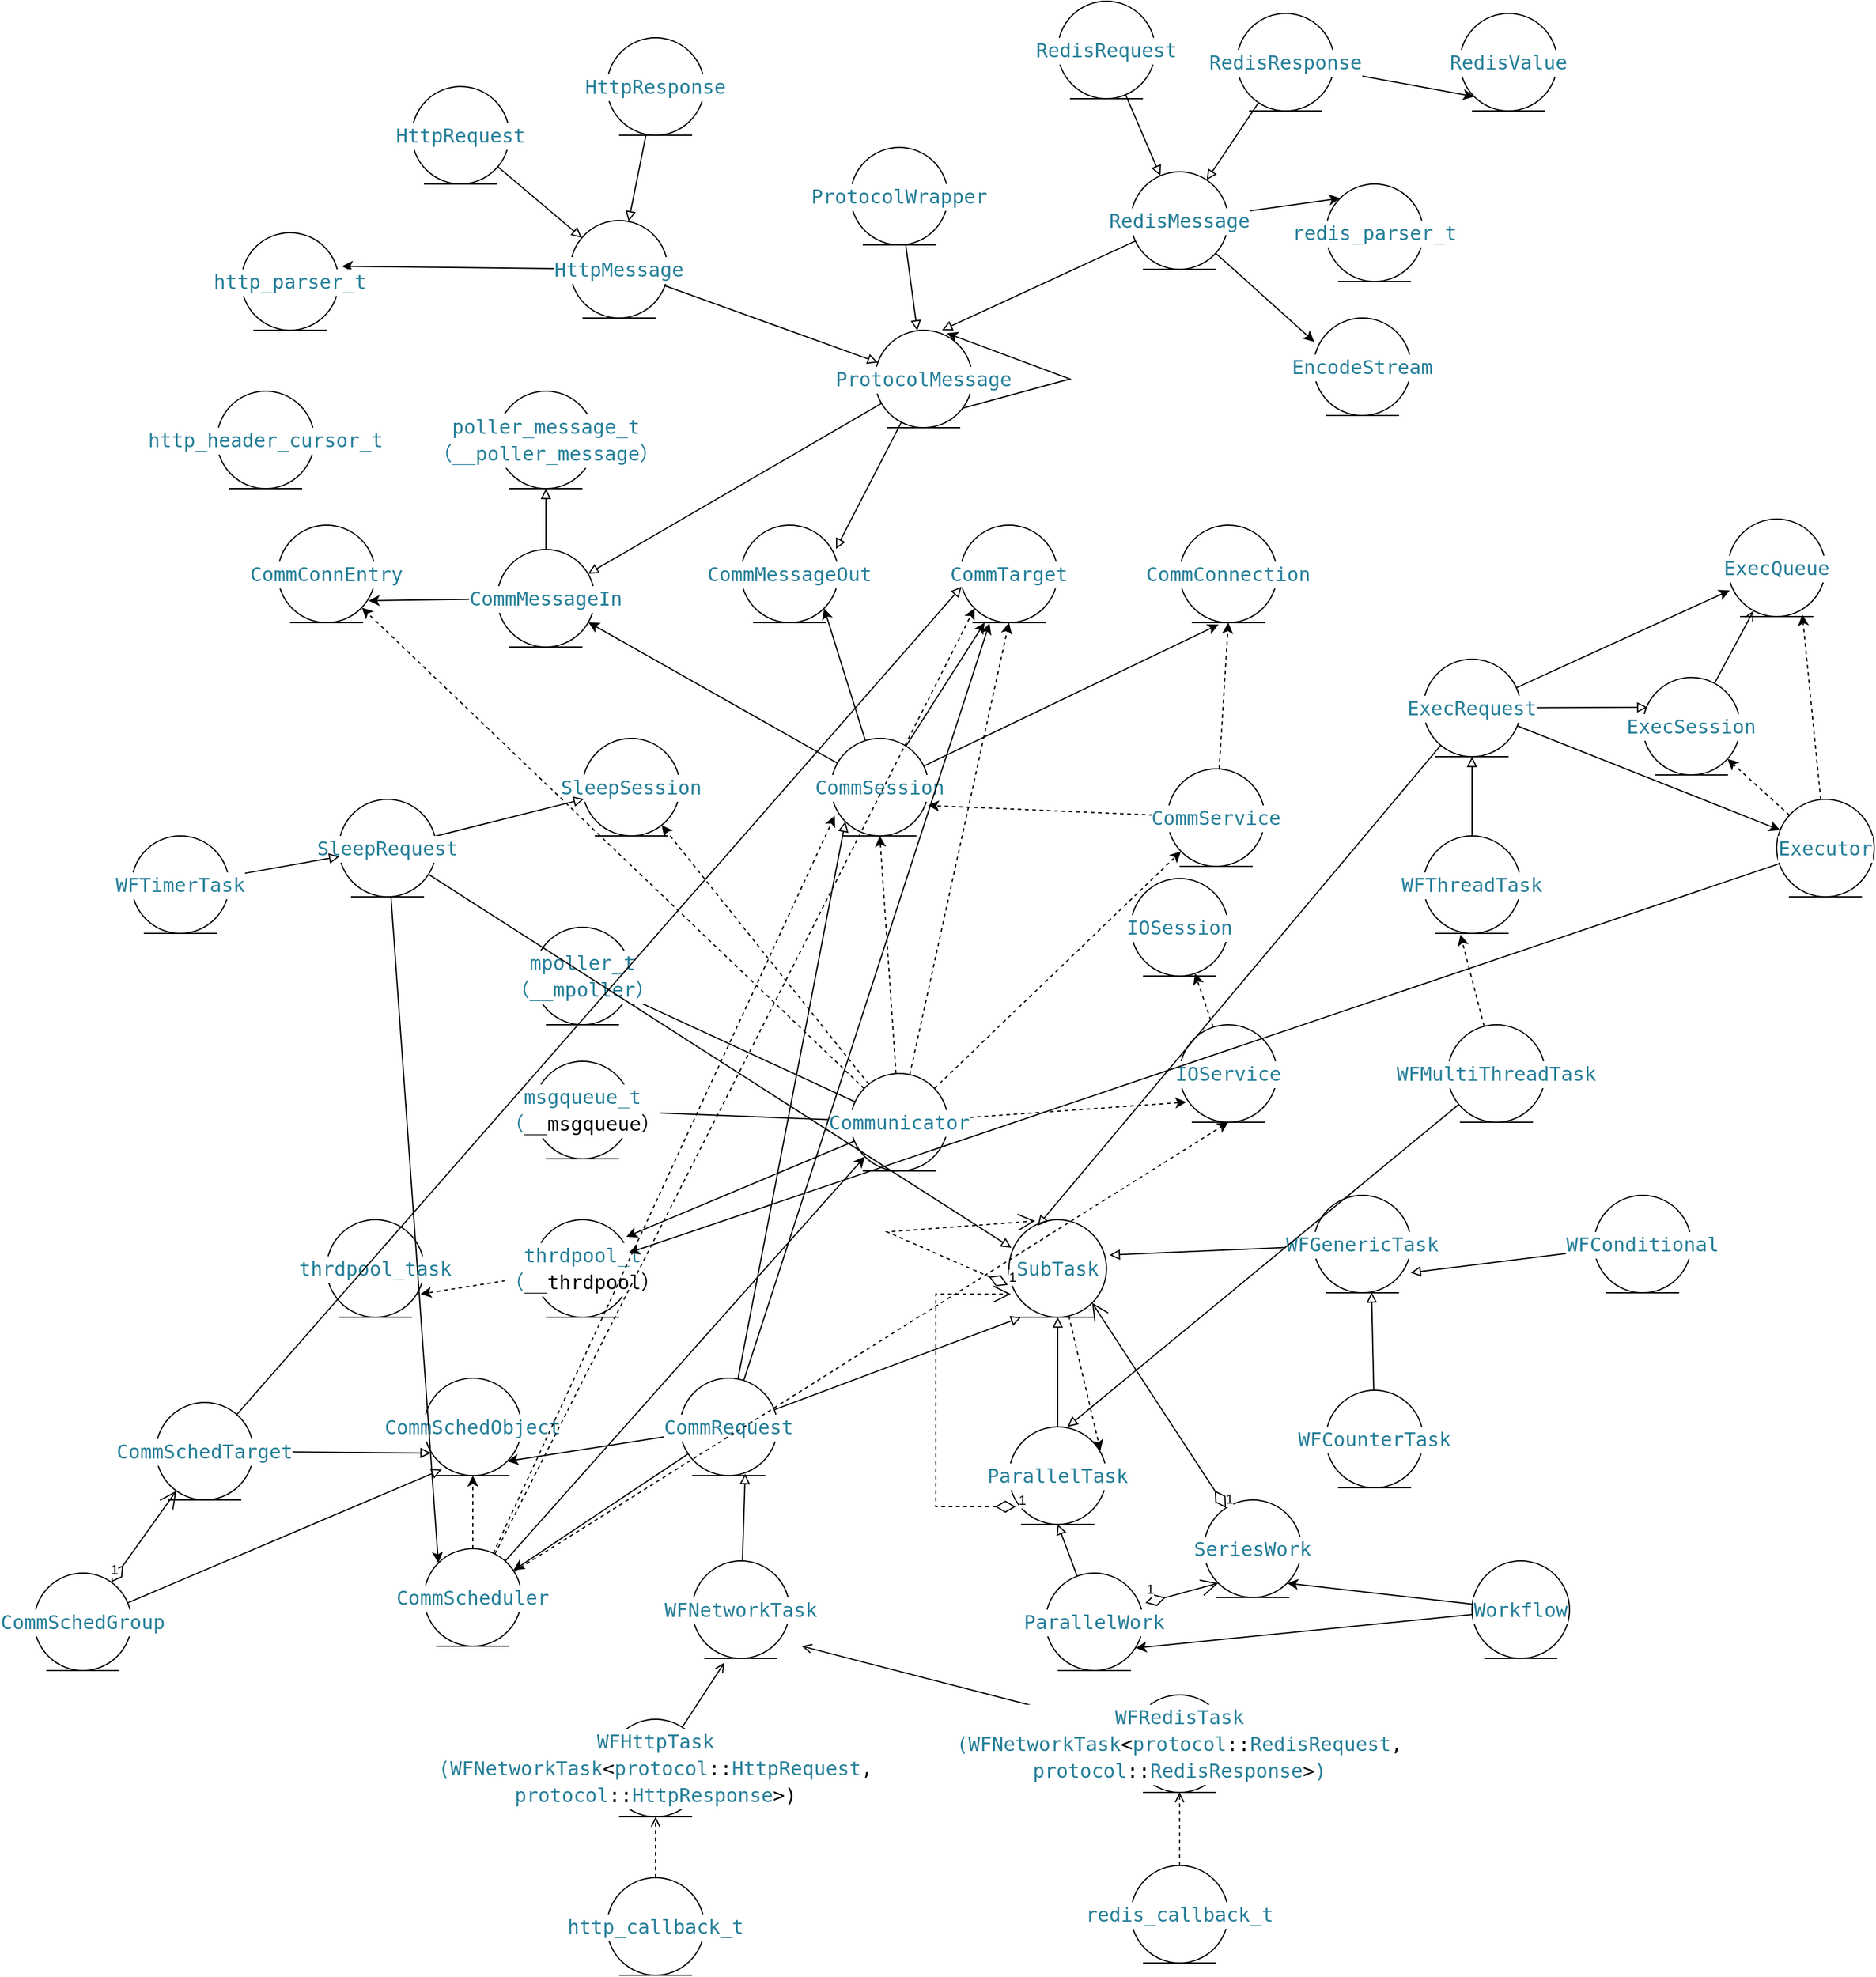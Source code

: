 <mxfile version="20.0.4" type="github">
  <diagram id="1e7UzKoYrRxdABRsFOTm" name="Page-1">
    <mxGraphModel dx="1793" dy="1760" grid="1" gridSize="10" guides="1" tooltips="1" connect="1" arrows="1" fold="1" page="1" pageScale="1" pageWidth="827" pageHeight="1169" math="0" shadow="0">
      <root>
        <mxCell id="0" />
        <mxCell id="1" parent="0" />
        <mxCell id="YLnh1PFJmF_BpMwrJkGz-5" value="&lt;div style=&quot;background-color: rgb(255, 255, 255); font-family: &amp;quot;Droid Sans Mono&amp;quot;, &amp;quot;monospace&amp;quot;, monospace; font-size: 16px; line-height: 22px;&quot;&gt;&lt;span style=&quot;color: #267f99;&quot;&gt;CommConnection&lt;/span&gt;&lt;/div&gt;" style="ellipse;shape=umlEntity;whiteSpace=wrap;html=1;rounded=0;shadow=0;sketch=0;gradientColor=none;" vertex="1" parent="1">
          <mxGeometry x="700" y="410" width="80" height="80" as="geometry" />
        </mxCell>
        <mxCell id="YLnh1PFJmF_BpMwrJkGz-6" value="&lt;div style=&quot;background-color: rgb(255, 255, 255); font-family: &amp;quot;Droid Sans Mono&amp;quot;, &amp;quot;monospace&amp;quot;, monospace; font-size: 16px; line-height: 22px;&quot;&gt;&lt;span style=&quot;color: #267f99;&quot;&gt;CommTarget&lt;/span&gt;&lt;/div&gt;" style="ellipse;shape=umlEntity;whiteSpace=wrap;html=1;rounded=0;shadow=0;sketch=0;gradientColor=none;" vertex="1" parent="1">
          <mxGeometry x="520" y="410" width="80" height="80" as="geometry" />
        </mxCell>
        <mxCell id="YLnh1PFJmF_BpMwrJkGz-7" value="&lt;div style=&quot;color: rgb(0, 0, 0); background-color: rgb(255, 255, 255); font-family: &amp;quot;Droid Sans Mono&amp;quot;, &amp;quot;monospace&amp;quot;, monospace; font-weight: normal; font-size: 16px; line-height: 22px;&quot;&gt;&lt;div&gt;&lt;span style=&quot;color: #267f99;&quot;&gt;CommMessageOut&lt;/span&gt;&lt;/div&gt;&lt;/div&gt;" style="ellipse;shape=umlEntity;whiteSpace=wrap;html=1;rounded=0;shadow=0;sketch=0;gradientColor=none;" vertex="1" parent="1">
          <mxGeometry x="340" y="410" width="80" height="80" as="geometry" />
        </mxCell>
        <mxCell id="YLnh1PFJmF_BpMwrJkGz-8" value="&lt;div style=&quot;color: rgb(0, 0, 0); background-color: rgb(255, 255, 255); font-family: &amp;quot;Droid Sans Mono&amp;quot;, &amp;quot;monospace&amp;quot;, monospace; font-weight: normal; font-size: 16px; line-height: 22px;&quot;&gt;&lt;div&gt;&lt;span style=&quot;color: rgb(38, 127, 153);&quot;&gt;poller_message_t&lt;/span&gt;&lt;/div&gt;&lt;div&gt;&lt;span style=&quot;color: #267f99;&quot;&gt;（__poller_message）&lt;/span&gt;&lt;/div&gt;&lt;/div&gt;" style="ellipse;shape=umlEntity;whiteSpace=wrap;html=1;rounded=0;shadow=0;sketch=0;gradientColor=none;" vertex="1" parent="1">
          <mxGeometry x="140" y="300" width="80" height="80" as="geometry" />
        </mxCell>
        <mxCell id="YLnh1PFJmF_BpMwrJkGz-11" style="edgeStyle=orthogonalEdgeStyle;rounded=0;orthogonalLoop=1;jettySize=auto;html=1;endArrow=block;endFill=0;" edge="1" parent="1" source="YLnh1PFJmF_BpMwrJkGz-10" target="YLnh1PFJmF_BpMwrJkGz-8">
          <mxGeometry relative="1" as="geometry" />
        </mxCell>
        <mxCell id="YLnh1PFJmF_BpMwrJkGz-13" style="rounded=0;orthogonalLoop=1;jettySize=auto;html=1;entryX=0.931;entryY=0.775;entryDx=0;entryDy=0;endArrow=classic;endFill=1;entryPerimeter=0;" edge="1" parent="1" source="YLnh1PFJmF_BpMwrJkGz-10" target="YLnh1PFJmF_BpMwrJkGz-12">
          <mxGeometry relative="1" as="geometry" />
        </mxCell>
        <mxCell id="YLnh1PFJmF_BpMwrJkGz-10" value="&lt;div style=&quot;color: rgb(0, 0, 0); background-color: rgb(255, 255, 255); font-family: &amp;quot;Droid Sans Mono&amp;quot;, &amp;quot;monospace&amp;quot;, monospace; font-weight: normal; font-size: 16px; line-height: 22px;&quot;&gt;&lt;div&gt;&lt;span style=&quot;color: #267f99;&quot;&gt;CommMessageIn&lt;/span&gt;&lt;/div&gt;&lt;/div&gt;" style="ellipse;shape=umlEntity;whiteSpace=wrap;html=1;rounded=0;shadow=0;sketch=0;gradientColor=none;" vertex="1" parent="1">
          <mxGeometry x="140" y="430" width="80" height="80" as="geometry" />
        </mxCell>
        <mxCell id="YLnh1PFJmF_BpMwrJkGz-12" value="&lt;div style=&quot;color: rgb(0, 0, 0); background-color: rgb(255, 255, 255); font-family: &amp;quot;Droid Sans Mono&amp;quot;, &amp;quot;monospace&amp;quot;, monospace; font-weight: normal; font-size: 16px; line-height: 22px;&quot;&gt;&lt;div&gt;&lt;span style=&quot;color: #267f99;&quot;&gt;CommConnEntry&lt;/span&gt;&lt;/div&gt;&lt;/div&gt;" style="ellipse;shape=umlEntity;whiteSpace=wrap;html=1;rounded=0;shadow=0;sketch=0;gradientColor=none;" vertex="1" parent="1">
          <mxGeometry x="-40" y="410" width="80" height="80" as="geometry" />
        </mxCell>
        <mxCell id="YLnh1PFJmF_BpMwrJkGz-15" style="edgeStyle=none;rounded=0;orthogonalLoop=1;jettySize=auto;html=1;endArrow=classic;endFill=1;" edge="1" parent="1" source="YLnh1PFJmF_BpMwrJkGz-14" target="YLnh1PFJmF_BpMwrJkGz-10">
          <mxGeometry relative="1" as="geometry" />
        </mxCell>
        <mxCell id="YLnh1PFJmF_BpMwrJkGz-16" style="edgeStyle=none;rounded=0;orthogonalLoop=1;jettySize=auto;html=1;entryX=1;entryY=1;entryDx=0;entryDy=0;endArrow=classic;endFill=1;" edge="1" parent="1" source="YLnh1PFJmF_BpMwrJkGz-14" target="YLnh1PFJmF_BpMwrJkGz-7">
          <mxGeometry relative="1" as="geometry" />
        </mxCell>
        <mxCell id="YLnh1PFJmF_BpMwrJkGz-17" style="edgeStyle=none;rounded=0;orthogonalLoop=1;jettySize=auto;html=1;entryX=0.25;entryY=1;entryDx=0;entryDy=0;entryPerimeter=0;endArrow=classic;endFill=1;" edge="1" parent="1" source="YLnh1PFJmF_BpMwrJkGz-14" target="YLnh1PFJmF_BpMwrJkGz-6">
          <mxGeometry relative="1" as="geometry" />
        </mxCell>
        <mxCell id="YLnh1PFJmF_BpMwrJkGz-18" style="edgeStyle=none;rounded=0;orthogonalLoop=1;jettySize=auto;html=1;entryX=0.4;entryY=1.019;entryDx=0;entryDy=0;entryPerimeter=0;endArrow=classic;endFill=1;" edge="1" parent="1" source="YLnh1PFJmF_BpMwrJkGz-14" target="YLnh1PFJmF_BpMwrJkGz-5">
          <mxGeometry relative="1" as="geometry" />
        </mxCell>
        <mxCell id="YLnh1PFJmF_BpMwrJkGz-14" value="&lt;div style=&quot;color: rgb(0, 0, 0); background-color: rgb(255, 255, 255); font-family: &amp;quot;Droid Sans Mono&amp;quot;, &amp;quot;monospace&amp;quot;, monospace; font-weight: normal; font-size: 16px; line-height: 22px;&quot;&gt;&lt;div&gt;&lt;span style=&quot;color: #267f99;&quot;&gt;CommSession&lt;/span&gt;&lt;/div&gt;&lt;/div&gt;" style="ellipse;shape=umlEntity;whiteSpace=wrap;html=1;rounded=0;shadow=0;sketch=0;gradientColor=none;" vertex="1" parent="1">
          <mxGeometry x="414" y="585" width="80" height="80" as="geometry" />
        </mxCell>
        <mxCell id="YLnh1PFJmF_BpMwrJkGz-20" style="edgeStyle=none;rounded=0;orthogonalLoop=1;jettySize=auto;html=1;entryX=0.994;entryY=0.688;entryDx=0;entryDy=0;entryPerimeter=0;endArrow=classic;endFill=1;dashed=1;" edge="1" parent="1" source="YLnh1PFJmF_BpMwrJkGz-19" target="YLnh1PFJmF_BpMwrJkGz-14">
          <mxGeometry relative="1" as="geometry" />
        </mxCell>
        <mxCell id="YLnh1PFJmF_BpMwrJkGz-21" style="edgeStyle=none;rounded=0;orthogonalLoop=1;jettySize=auto;html=1;entryX=0.5;entryY=1;entryDx=0;entryDy=0;dashed=1;endArrow=classic;endFill=1;" edge="1" parent="1" source="YLnh1PFJmF_BpMwrJkGz-19" target="YLnh1PFJmF_BpMwrJkGz-5">
          <mxGeometry relative="1" as="geometry" />
        </mxCell>
        <mxCell id="YLnh1PFJmF_BpMwrJkGz-19" value="&lt;div style=&quot;color: rgb(0, 0, 0); background-color: rgb(255, 255, 255); font-family: &amp;quot;Droid Sans Mono&amp;quot;, &amp;quot;monospace&amp;quot;, monospace; font-weight: normal; font-size: 16px; line-height: 22px;&quot;&gt;&lt;div&gt;&lt;span style=&quot;color: #267f99;&quot;&gt;CommService&lt;/span&gt;&lt;/div&gt;&lt;/div&gt;" style="ellipse;shape=umlEntity;whiteSpace=wrap;html=1;rounded=0;shadow=0;sketch=0;gradientColor=none;" vertex="1" parent="1">
          <mxGeometry x="690" y="610" width="80" height="80" as="geometry" />
        </mxCell>
        <mxCell id="YLnh1PFJmF_BpMwrJkGz-22" value="&lt;div style=&quot;color: rgb(0, 0, 0); background-color: rgb(255, 255, 255); font-family: &amp;quot;Droid Sans Mono&amp;quot;, &amp;quot;monospace&amp;quot;, monospace; font-weight: normal; font-size: 16px; line-height: 22px;&quot;&gt;&lt;div&gt;&lt;span style=&quot;color: #267f99;&quot;&gt;SleepSession&lt;/span&gt;&lt;/div&gt;&lt;/div&gt;" style="ellipse;shape=umlEntity;whiteSpace=wrap;html=1;rounded=0;shadow=0;sketch=0;gradientColor=none;" vertex="1" parent="1">
          <mxGeometry x="210" y="585" width="80" height="80" as="geometry" />
        </mxCell>
        <mxCell id="YLnh1PFJmF_BpMwrJkGz-29" style="edgeStyle=none;rounded=0;orthogonalLoop=1;jettySize=auto;html=1;endArrow=classic;endFill=1;" edge="1" parent="1" source="YLnh1PFJmF_BpMwrJkGz-23" target="YLnh1PFJmF_BpMwrJkGz-24">
          <mxGeometry relative="1" as="geometry" />
        </mxCell>
        <mxCell id="YLnh1PFJmF_BpMwrJkGz-30" style="edgeStyle=none;rounded=0;orthogonalLoop=1;jettySize=auto;html=1;endArrow=classic;endFill=1;" edge="1" parent="1" source="YLnh1PFJmF_BpMwrJkGz-23" target="YLnh1PFJmF_BpMwrJkGz-25">
          <mxGeometry relative="1" as="geometry" />
        </mxCell>
        <mxCell id="YLnh1PFJmF_BpMwrJkGz-31" style="edgeStyle=none;rounded=0;orthogonalLoop=1;jettySize=auto;html=1;entryX=0.95;entryY=0.175;entryDx=0;entryDy=0;entryPerimeter=0;endArrow=classic;endFill=1;" edge="1" parent="1" source="YLnh1PFJmF_BpMwrJkGz-23" target="YLnh1PFJmF_BpMwrJkGz-26">
          <mxGeometry relative="1" as="geometry" />
        </mxCell>
        <mxCell id="YLnh1PFJmF_BpMwrJkGz-33" style="edgeStyle=none;rounded=0;orthogonalLoop=1;jettySize=auto;html=1;endArrow=classic;endFill=1;dashed=1;" edge="1" parent="1" source="YLnh1PFJmF_BpMwrJkGz-23" target="YLnh1PFJmF_BpMwrJkGz-22">
          <mxGeometry relative="1" as="geometry" />
        </mxCell>
        <mxCell id="YLnh1PFJmF_BpMwrJkGz-34" style="edgeStyle=none;rounded=0;orthogonalLoop=1;jettySize=auto;html=1;entryX=0.5;entryY=1;entryDx=0;entryDy=0;dashed=1;endArrow=classic;endFill=1;" edge="1" parent="1" source="YLnh1PFJmF_BpMwrJkGz-23" target="YLnh1PFJmF_BpMwrJkGz-14">
          <mxGeometry relative="1" as="geometry" />
        </mxCell>
        <mxCell id="YLnh1PFJmF_BpMwrJkGz-35" style="edgeStyle=none;rounded=0;orthogonalLoop=1;jettySize=auto;html=1;entryX=0.5;entryY=1;entryDx=0;entryDy=0;dashed=1;endArrow=classic;endFill=1;" edge="1" parent="1" source="YLnh1PFJmF_BpMwrJkGz-23" target="YLnh1PFJmF_BpMwrJkGz-6">
          <mxGeometry relative="1" as="geometry" />
        </mxCell>
        <mxCell id="YLnh1PFJmF_BpMwrJkGz-36" style="edgeStyle=none;rounded=0;orthogonalLoop=1;jettySize=auto;html=1;dashed=1;endArrow=classic;endFill=1;" edge="1" parent="1" source="YLnh1PFJmF_BpMwrJkGz-23" target="YLnh1PFJmF_BpMwrJkGz-19">
          <mxGeometry relative="1" as="geometry" />
        </mxCell>
        <mxCell id="YLnh1PFJmF_BpMwrJkGz-40" style="edgeStyle=none;rounded=0;orthogonalLoop=1;jettySize=auto;html=1;entryX=0.069;entryY=0.794;entryDx=0;entryDy=0;entryPerimeter=0;dashed=1;endArrow=classic;endFill=1;" edge="1" parent="1" source="YLnh1PFJmF_BpMwrJkGz-23" target="YLnh1PFJmF_BpMwrJkGz-38">
          <mxGeometry relative="1" as="geometry" />
        </mxCell>
        <mxCell id="YLnh1PFJmF_BpMwrJkGz-41" style="edgeStyle=none;rounded=0;orthogonalLoop=1;jettySize=auto;html=1;dashed=1;endArrow=classic;endFill=1;" edge="1" parent="1" source="YLnh1PFJmF_BpMwrJkGz-23" target="YLnh1PFJmF_BpMwrJkGz-12">
          <mxGeometry relative="1" as="geometry" />
        </mxCell>
        <mxCell id="YLnh1PFJmF_BpMwrJkGz-23" value="&lt;div style=&quot;color: rgb(0, 0, 0); background-color: rgb(255, 255, 255); font-family: &amp;quot;Droid Sans Mono&amp;quot;, &amp;quot;monospace&amp;quot;, monospace; font-weight: normal; font-size: 16px; line-height: 22px;&quot;&gt;&lt;div&gt;&lt;span style=&quot;color: #267f99;&quot;&gt;Communicator&lt;/span&gt;&lt;/div&gt;&lt;/div&gt;" style="ellipse;shape=umlEntity;whiteSpace=wrap;html=1;rounded=0;shadow=0;sketch=0;gradientColor=none;" vertex="1" parent="1">
          <mxGeometry x="430" y="860" width="80" height="80" as="geometry" />
        </mxCell>
        <mxCell id="YLnh1PFJmF_BpMwrJkGz-24" value="&lt;div style=&quot;color: rgb(0, 0, 0); background-color: rgb(255, 255, 255); font-family: &amp;quot;Droid Sans Mono&amp;quot;, &amp;quot;monospace&amp;quot;, monospace; font-weight: normal; font-size: 16px; line-height: 22px;&quot;&gt;&lt;div style=&quot;line-height: 22px;&quot;&gt;&lt;span style=&quot;color: rgb(38, 127, 153);&quot;&gt;mpoller_t&lt;/span&gt;&lt;/div&gt;&lt;div style=&quot;line-height: 22px;&quot;&gt;&lt;span style=&quot;color: #267f99;&quot;&gt;（__mpoller）&lt;/span&gt;&lt;/div&gt;&lt;/div&gt;" style="ellipse;shape=umlEntity;whiteSpace=wrap;html=1;rounded=0;shadow=0;sketch=0;gradientColor=none;" vertex="1" parent="1">
          <mxGeometry x="170" y="740" width="80" height="80" as="geometry" />
        </mxCell>
        <mxCell id="YLnh1PFJmF_BpMwrJkGz-25" value="&lt;div style=&quot;color: rgb(0, 0, 0); background-color: rgb(255, 255, 255); font-family: &amp;quot;Droid Sans Mono&amp;quot;, &amp;quot;monospace&amp;quot;, monospace; font-weight: normal; font-size: 16px; line-height: 22px;&quot;&gt;&lt;div&gt;&lt;span style=&quot;color: rgb(38, 127, 153);&quot;&gt;msgqueue_t（&lt;/span&gt;&lt;span style=&quot;color: #000000;&quot;&gt;__msgqueue）&lt;/span&gt;&lt;/div&gt;&lt;/div&gt;" style="ellipse;shape=umlEntity;whiteSpace=wrap;html=1;rounded=0;shadow=0;sketch=0;gradientColor=none;" vertex="1" parent="1">
          <mxGeometry x="170" y="850" width="80" height="80" as="geometry" />
        </mxCell>
        <mxCell id="YLnh1PFJmF_BpMwrJkGz-28" style="edgeStyle=none;rounded=0;orthogonalLoop=1;jettySize=auto;html=1;entryX=0.963;entryY=0.763;entryDx=0;entryDy=0;entryPerimeter=0;dashed=1;endArrow=classic;endFill=1;" edge="1" parent="1" source="YLnh1PFJmF_BpMwrJkGz-26" target="YLnh1PFJmF_BpMwrJkGz-27">
          <mxGeometry relative="1" as="geometry" />
        </mxCell>
        <mxCell id="YLnh1PFJmF_BpMwrJkGz-26" value="&lt;div style=&quot;color: rgb(0, 0, 0); background-color: rgb(255, 255, 255); font-family: &amp;quot;Droid Sans Mono&amp;quot;, &amp;quot;monospace&amp;quot;, monospace; font-weight: normal; font-size: 16px; line-height: 22px;&quot;&gt;&lt;div&gt;&lt;span style=&quot;color: rgb(38, 127, 153);&quot;&gt;thrdpool_t（&lt;/span&gt;&lt;span style=&quot;color: #000000;&quot;&gt;__thrdpool）&lt;/span&gt;&lt;/div&gt;&lt;/div&gt;" style="ellipse;shape=umlEntity;whiteSpace=wrap;html=1;rounded=0;shadow=0;sketch=0;gradientColor=none;" vertex="1" parent="1">
          <mxGeometry x="170" y="980" width="80" height="80" as="geometry" />
        </mxCell>
        <mxCell id="YLnh1PFJmF_BpMwrJkGz-27" value="&lt;div style=&quot;color: rgb(0, 0, 0); background-color: rgb(255, 255, 255); font-family: &amp;quot;Droid Sans Mono&amp;quot;, &amp;quot;monospace&amp;quot;, monospace; font-weight: normal; font-size: 16px; line-height: 22px;&quot;&gt;&lt;div&gt;&lt;span style=&quot;color: #267f99;&quot;&gt;thrdpool_task&lt;/span&gt;&lt;/div&gt;&lt;/div&gt;" style="ellipse;shape=umlEntity;whiteSpace=wrap;html=1;rounded=0;shadow=0;sketch=0;gradientColor=none;" vertex="1" parent="1">
          <mxGeometry y="980" width="80" height="80" as="geometry" />
        </mxCell>
        <mxCell id="YLnh1PFJmF_BpMwrJkGz-37" value="&lt;div style=&quot;color: rgb(0, 0, 0); background-color: rgb(255, 255, 255); font-family: &amp;quot;Droid Sans Mono&amp;quot;, &amp;quot;monospace&amp;quot;, monospace; font-weight: normal; font-size: 16px; line-height: 22px;&quot;&gt;&lt;div&gt;&lt;span style=&quot;color: #267f99;&quot;&gt;IOSession&lt;/span&gt;&lt;/div&gt;&lt;/div&gt;" style="ellipse;shape=umlEntity;whiteSpace=wrap;html=1;rounded=0;shadow=0;sketch=0;gradientColor=none;" vertex="1" parent="1">
          <mxGeometry x="660" y="700" width="80" height="80" as="geometry" />
        </mxCell>
        <mxCell id="YLnh1PFJmF_BpMwrJkGz-39" style="edgeStyle=none;rounded=0;orthogonalLoop=1;jettySize=auto;html=1;dashed=1;endArrow=classic;endFill=1;" edge="1" parent="1" source="YLnh1PFJmF_BpMwrJkGz-38" target="YLnh1PFJmF_BpMwrJkGz-37">
          <mxGeometry relative="1" as="geometry" />
        </mxCell>
        <mxCell id="YLnh1PFJmF_BpMwrJkGz-38" value="&lt;div style=&quot;color: rgb(0, 0, 0); background-color: rgb(255, 255, 255); font-family: &amp;quot;Droid Sans Mono&amp;quot;, &amp;quot;monospace&amp;quot;, monospace; font-weight: normal; font-size: 16px; line-height: 22px;&quot;&gt;&lt;div&gt;&lt;span style=&quot;color: #267f99;&quot;&gt;IOService&lt;/span&gt;&lt;/div&gt;&lt;/div&gt;" style="ellipse;shape=umlEntity;whiteSpace=wrap;html=1;rounded=0;shadow=0;sketch=0;gradientColor=none;" vertex="1" parent="1">
          <mxGeometry x="700" y="820" width="80" height="80" as="geometry" />
        </mxCell>
        <mxCell id="YLnh1PFJmF_BpMwrJkGz-45" style="edgeStyle=none;rounded=0;orthogonalLoop=1;jettySize=auto;html=1;entryX=0.938;entryY=0.244;entryDx=0;entryDy=0;entryPerimeter=0;endArrow=classic;endFill=1;dashed=1;" edge="1" parent="1" source="YLnh1PFJmF_BpMwrJkGz-42" target="YLnh1PFJmF_BpMwrJkGz-43">
          <mxGeometry relative="1" as="geometry" />
        </mxCell>
        <mxCell id="YLnh1PFJmF_BpMwrJkGz-42" value="&lt;div style=&quot;color: rgb(0, 0, 0); background-color: rgb(255, 255, 255); font-family: &amp;quot;Droid Sans Mono&amp;quot;, &amp;quot;monospace&amp;quot;, monospace; font-weight: normal; font-size: 16px; line-height: 22px;&quot;&gt;&lt;div&gt;&lt;span style=&quot;color: #267f99;&quot;&gt;SubTask&lt;/span&gt;&lt;/div&gt;&lt;/div&gt;" style="ellipse;shape=umlEntity;whiteSpace=wrap;html=1;rounded=0;shadow=0;sketch=0;gradientColor=none;" vertex="1" parent="1">
          <mxGeometry x="560" y="980" width="80" height="80" as="geometry" />
        </mxCell>
        <mxCell id="YLnh1PFJmF_BpMwrJkGz-44" style="edgeStyle=none;rounded=0;orthogonalLoop=1;jettySize=auto;html=1;entryX=0.5;entryY=1;entryDx=0;entryDy=0;endArrow=block;endFill=0;" edge="1" parent="1" source="YLnh1PFJmF_BpMwrJkGz-43" target="YLnh1PFJmF_BpMwrJkGz-42">
          <mxGeometry relative="1" as="geometry" />
        </mxCell>
        <mxCell id="YLnh1PFJmF_BpMwrJkGz-43" value="&lt;div style=&quot;color: rgb(0, 0, 0); background-color: rgb(255, 255, 255); font-family: &amp;quot;Droid Sans Mono&amp;quot;, &amp;quot;monospace&amp;quot;, monospace; font-weight: normal; font-size: 16px; line-height: 22px;&quot;&gt;&lt;div&gt;&lt;span style=&quot;color: #267f99;&quot;&gt;ParallelTask&lt;/span&gt;&lt;/div&gt;&lt;/div&gt;" style="ellipse;shape=umlEntity;whiteSpace=wrap;html=1;rounded=0;shadow=0;sketch=0;gradientColor=none;" vertex="1" parent="1">
          <mxGeometry x="560" y="1150" width="80" height="80" as="geometry" />
        </mxCell>
        <mxCell id="YLnh1PFJmF_BpMwrJkGz-46" value="1" style="endArrow=open;html=1;endSize=12;startArrow=diamondThin;startSize=14;startFill=0;edgeStyle=orthogonalEdgeStyle;align=left;verticalAlign=bottom;rounded=0;dashed=1;exitX=-0.012;exitY=0.669;exitDx=0;exitDy=0;exitPerimeter=0;entryX=0.269;entryY=0.013;entryDx=0;entryDy=0;entryPerimeter=0;" edge="1" parent="1" source="YLnh1PFJmF_BpMwrJkGz-42" target="YLnh1PFJmF_BpMwrJkGz-42">
          <mxGeometry x="-1" y="3" relative="1" as="geometry">
            <mxPoint x="340" y="1130" as="sourcePoint" />
            <mxPoint x="500" y="1130" as="targetPoint" />
            <Array as="points">
              <mxPoint x="460" y="990" />
            </Array>
          </mxGeometry>
        </mxCell>
        <mxCell id="YLnh1PFJmF_BpMwrJkGz-48" value="1" style="endArrow=open;html=1;endSize=12;startArrow=diamondThin;startSize=14;startFill=0;edgeStyle=orthogonalEdgeStyle;align=left;verticalAlign=bottom;rounded=0;dashed=1;exitX=0.069;exitY=0.819;exitDx=0;exitDy=0;exitPerimeter=0;entryX=0.019;entryY=0.763;entryDx=0;entryDy=0;entryPerimeter=0;" edge="1" parent="1" source="YLnh1PFJmF_BpMwrJkGz-43" target="YLnh1PFJmF_BpMwrJkGz-42">
          <mxGeometry x="-1" y="3" relative="1" as="geometry">
            <mxPoint x="330" y="1170" as="sourcePoint" />
            <mxPoint x="490" y="1170" as="targetPoint" />
            <Array as="points">
              <mxPoint x="500" y="1216" />
              <mxPoint x="500" y="1041" />
            </Array>
          </mxGeometry>
        </mxCell>
        <mxCell id="YLnh1PFJmF_BpMwrJkGz-50" style="edgeStyle=none;rounded=0;orthogonalLoop=1;jettySize=auto;html=1;entryX=0;entryY=1;entryDx=0;entryDy=0;endArrow=block;endFill=0;" edge="1" parent="1" source="YLnh1PFJmF_BpMwrJkGz-49" target="YLnh1PFJmF_BpMwrJkGz-14">
          <mxGeometry relative="1" as="geometry" />
        </mxCell>
        <mxCell id="YLnh1PFJmF_BpMwrJkGz-51" style="edgeStyle=none;rounded=0;orthogonalLoop=1;jettySize=auto;html=1;entryX=0.125;entryY=1;entryDx=0;entryDy=0;entryPerimeter=0;endArrow=block;endFill=0;" edge="1" parent="1" source="YLnh1PFJmF_BpMwrJkGz-49" target="YLnh1PFJmF_BpMwrJkGz-42">
          <mxGeometry relative="1" as="geometry" />
        </mxCell>
        <mxCell id="YLnh1PFJmF_BpMwrJkGz-52" style="edgeStyle=none;rounded=0;orthogonalLoop=1;jettySize=auto;html=1;entryX=0.3;entryY=1.006;entryDx=0;entryDy=0;entryPerimeter=0;endArrow=classic;endFill=1;" edge="1" parent="1" source="YLnh1PFJmF_BpMwrJkGz-49" target="YLnh1PFJmF_BpMwrJkGz-6">
          <mxGeometry relative="1" as="geometry" />
        </mxCell>
        <mxCell id="YLnh1PFJmF_BpMwrJkGz-54" style="edgeStyle=none;rounded=0;orthogonalLoop=1;jettySize=auto;html=1;entryX=1;entryY=1;entryDx=0;entryDy=0;endArrow=classic;endFill=1;" edge="1" parent="1" source="YLnh1PFJmF_BpMwrJkGz-49" target="YLnh1PFJmF_BpMwrJkGz-53">
          <mxGeometry relative="1" as="geometry" />
        </mxCell>
        <mxCell id="YLnh1PFJmF_BpMwrJkGz-56" style="edgeStyle=none;rounded=0;orthogonalLoop=1;jettySize=auto;html=1;endArrow=classic;endFill=1;" edge="1" parent="1" source="YLnh1PFJmF_BpMwrJkGz-49" target="YLnh1PFJmF_BpMwrJkGz-55">
          <mxGeometry relative="1" as="geometry" />
        </mxCell>
        <mxCell id="YLnh1PFJmF_BpMwrJkGz-49" value="&lt;div style=&quot;color: rgb(0, 0, 0); background-color: rgb(255, 255, 255); font-family: &amp;quot;Droid Sans Mono&amp;quot;, &amp;quot;monospace&amp;quot;, monospace; font-weight: normal; font-size: 16px; line-height: 22px;&quot;&gt;&lt;div&gt;&lt;span style=&quot;color: #267f99;&quot;&gt;CommRequest&lt;/span&gt;&lt;/div&gt;&lt;/div&gt;" style="ellipse;shape=umlEntity;whiteSpace=wrap;html=1;rounded=0;shadow=0;sketch=0;gradientColor=none;" vertex="1" parent="1">
          <mxGeometry x="290" y="1110" width="80" height="80" as="geometry" />
        </mxCell>
        <mxCell id="YLnh1PFJmF_BpMwrJkGz-53" value="&lt;div style=&quot;background-color: rgb(255, 255, 255); font-family: &amp;quot;Droid Sans Mono&amp;quot;, &amp;quot;monospace&amp;quot;, monospace; font-size: 16px; line-height: 22px;&quot;&gt;&lt;span style=&quot;color: #267f99;&quot;&gt;CommSchedObject&lt;/span&gt;&lt;/div&gt;" style="ellipse;shape=umlEntity;whiteSpace=wrap;html=1;rounded=0;shadow=0;sketch=0;gradientColor=none;" vertex="1" parent="1">
          <mxGeometry x="80" y="1110" width="80" height="80" as="geometry" />
        </mxCell>
        <mxCell id="YLnh1PFJmF_BpMwrJkGz-63" style="edgeStyle=none;rounded=0;orthogonalLoop=1;jettySize=auto;html=1;entryX=0;entryY=1;entryDx=0;entryDy=0;endArrow=classic;endFill=1;" edge="1" parent="1" source="YLnh1PFJmF_BpMwrJkGz-55" target="YLnh1PFJmF_BpMwrJkGz-23">
          <mxGeometry relative="1" as="geometry" />
        </mxCell>
        <mxCell id="YLnh1PFJmF_BpMwrJkGz-64" style="edgeStyle=none;rounded=0;orthogonalLoop=1;jettySize=auto;html=1;entryX=0.038;entryY=0.794;entryDx=0;entryDy=0;entryPerimeter=0;endArrow=classic;endFill=1;dashed=1;" edge="1" parent="1" source="YLnh1PFJmF_BpMwrJkGz-55" target="YLnh1PFJmF_BpMwrJkGz-14">
          <mxGeometry relative="1" as="geometry" />
        </mxCell>
        <mxCell id="YLnh1PFJmF_BpMwrJkGz-65" style="edgeStyle=none;rounded=0;orthogonalLoop=1;jettySize=auto;html=1;dashed=1;endArrow=classic;endFill=1;" edge="1" parent="1" source="YLnh1PFJmF_BpMwrJkGz-55" target="YLnh1PFJmF_BpMwrJkGz-53">
          <mxGeometry relative="1" as="geometry" />
        </mxCell>
        <mxCell id="YLnh1PFJmF_BpMwrJkGz-66" style="edgeStyle=none;rounded=0;orthogonalLoop=1;jettySize=auto;html=1;entryX=0;entryY=1;entryDx=0;entryDy=0;dashed=1;endArrow=classic;endFill=1;" edge="1" parent="1" source="YLnh1PFJmF_BpMwrJkGz-55" target="YLnh1PFJmF_BpMwrJkGz-6">
          <mxGeometry relative="1" as="geometry" />
        </mxCell>
        <mxCell id="YLnh1PFJmF_BpMwrJkGz-67" style="edgeStyle=none;rounded=0;orthogonalLoop=1;jettySize=auto;html=1;entryX=0.5;entryY=1;entryDx=0;entryDy=0;dashed=1;endArrow=classic;endFill=1;" edge="1" parent="1" source="YLnh1PFJmF_BpMwrJkGz-55" target="YLnh1PFJmF_BpMwrJkGz-38">
          <mxGeometry relative="1" as="geometry" />
        </mxCell>
        <mxCell id="YLnh1PFJmF_BpMwrJkGz-55" value="&lt;div style=&quot;color: rgb(0, 0, 0); background-color: rgb(255, 255, 255); font-family: &amp;quot;Droid Sans Mono&amp;quot;, &amp;quot;monospace&amp;quot;, monospace; font-weight: normal; font-size: 16px; line-height: 22px;&quot;&gt;&lt;div&gt;&lt;span style=&quot;color: #267f99;&quot;&gt;CommScheduler&lt;/span&gt;&lt;/div&gt;&lt;/div&gt;" style="ellipse;shape=umlEntity;whiteSpace=wrap;html=1;rounded=0;shadow=0;sketch=0;gradientColor=none;" vertex="1" parent="1">
          <mxGeometry x="80" y="1250" width="80" height="80" as="geometry" />
        </mxCell>
        <mxCell id="YLnh1PFJmF_BpMwrJkGz-58" style="edgeStyle=none;rounded=0;orthogonalLoop=1;jettySize=auto;html=1;entryX=0.069;entryY=0.769;entryDx=0;entryDy=0;entryPerimeter=0;endArrow=block;endFill=0;" edge="1" parent="1" source="YLnh1PFJmF_BpMwrJkGz-57" target="YLnh1PFJmF_BpMwrJkGz-53">
          <mxGeometry relative="1" as="geometry" />
        </mxCell>
        <mxCell id="YLnh1PFJmF_BpMwrJkGz-59" style="edgeStyle=none;rounded=0;orthogonalLoop=1;jettySize=auto;html=1;entryX=0.013;entryY=0.631;entryDx=0;entryDy=0;entryPerimeter=0;endArrow=block;endFill=0;" edge="1" parent="1" source="YLnh1PFJmF_BpMwrJkGz-57" target="YLnh1PFJmF_BpMwrJkGz-6">
          <mxGeometry relative="1" as="geometry" />
        </mxCell>
        <mxCell id="YLnh1PFJmF_BpMwrJkGz-57" value="&lt;div style=&quot;color: rgb(0, 0, 0); background-color: rgb(255, 255, 255); font-family: &amp;quot;Droid Sans Mono&amp;quot;, &amp;quot;monospace&amp;quot;, monospace; font-weight: normal; font-size: 16px; line-height: 22px;&quot;&gt;&lt;div&gt;&lt;span style=&quot;color: #267f99;&quot;&gt;CommSchedTarget&lt;/span&gt;&lt;/div&gt;&lt;/div&gt;" style="ellipse;shape=umlEntity;whiteSpace=wrap;html=1;rounded=0;shadow=0;sketch=0;gradientColor=none;" vertex="1" parent="1">
          <mxGeometry x="-140" y="1130" width="80" height="80" as="geometry" />
        </mxCell>
        <mxCell id="YLnh1PFJmF_BpMwrJkGz-61" style="edgeStyle=none;rounded=0;orthogonalLoop=1;jettySize=auto;html=1;entryX=0.181;entryY=0.938;entryDx=0;entryDy=0;entryPerimeter=0;endArrow=block;endFill=0;" edge="1" parent="1" source="YLnh1PFJmF_BpMwrJkGz-60" target="YLnh1PFJmF_BpMwrJkGz-53">
          <mxGeometry relative="1" as="geometry" />
        </mxCell>
        <mxCell id="YLnh1PFJmF_BpMwrJkGz-60" value="&lt;div style=&quot;color: rgb(0, 0, 0); background-color: rgb(255, 255, 255); font-family: &amp;quot;Droid Sans Mono&amp;quot;, &amp;quot;monospace&amp;quot;, monospace; font-weight: normal; font-size: 16px; line-height: 22px;&quot;&gt;&lt;div&gt;&lt;span style=&quot;color: #267f99;&quot;&gt;CommSchedGroup&lt;/span&gt;&lt;/div&gt;&lt;/div&gt;" style="ellipse;shape=umlEntity;whiteSpace=wrap;html=1;rounded=0;shadow=0;sketch=0;gradientColor=none;" vertex="1" parent="1">
          <mxGeometry x="-240" y="1270" width="80" height="80" as="geometry" />
        </mxCell>
        <mxCell id="YLnh1PFJmF_BpMwrJkGz-62" value="1" style="endArrow=open;html=1;endSize=12;startArrow=diamondThin;startSize=14;startFill=0;align=left;verticalAlign=bottom;rounded=0;" edge="1" parent="1" source="YLnh1PFJmF_BpMwrJkGz-60" target="YLnh1PFJmF_BpMwrJkGz-57">
          <mxGeometry x="-1" y="3" relative="1" as="geometry">
            <mxPoint x="-330" y="1210" as="sourcePoint" />
            <mxPoint x="-170" y="1210" as="targetPoint" />
          </mxGeometry>
        </mxCell>
        <mxCell id="YLnh1PFJmF_BpMwrJkGz-69" style="edgeStyle=none;rounded=0;orthogonalLoop=1;jettySize=auto;html=1;entryX=0.669;entryY=0.981;entryDx=0;entryDy=0;entryPerimeter=0;endArrow=block;endFill=0;" edge="1" parent="1" source="YLnh1PFJmF_BpMwrJkGz-68" target="YLnh1PFJmF_BpMwrJkGz-49">
          <mxGeometry relative="1" as="geometry" />
        </mxCell>
        <mxCell id="YLnh1PFJmF_BpMwrJkGz-68" value="&lt;div style=&quot;color: rgb(0, 0, 0); background-color: rgb(255, 255, 255); font-family: &amp;quot;Droid Sans Mono&amp;quot;, &amp;quot;monospace&amp;quot;, monospace; font-weight: normal; font-size: 16px; line-height: 22px;&quot;&gt;&lt;div&gt;&lt;span style=&quot;color: #267f99;&quot;&gt;WFNetworkTask&lt;/span&gt;&lt;/div&gt;&lt;/div&gt;" style="ellipse;shape=umlEntity;whiteSpace=wrap;html=1;rounded=0;shadow=0;sketch=0;gradientColor=none;" vertex="1" parent="1">
          <mxGeometry x="300" y="1260" width="80" height="80" as="geometry" />
        </mxCell>
        <mxCell id="YLnh1PFJmF_BpMwrJkGz-71" style="edgeStyle=none;rounded=0;orthogonalLoop=1;jettySize=auto;html=1;endArrow=block;endFill=0;" edge="1" parent="1" source="YLnh1PFJmF_BpMwrJkGz-70" target="YLnh1PFJmF_BpMwrJkGz-10">
          <mxGeometry relative="1" as="geometry" />
        </mxCell>
        <mxCell id="YLnh1PFJmF_BpMwrJkGz-72" style="edgeStyle=none;rounded=0;orthogonalLoop=1;jettySize=auto;html=1;entryX=0.975;entryY=0.244;entryDx=0;entryDy=0;entryPerimeter=0;endArrow=block;endFill=0;" edge="1" parent="1" source="YLnh1PFJmF_BpMwrJkGz-70" target="YLnh1PFJmF_BpMwrJkGz-7">
          <mxGeometry relative="1" as="geometry" />
        </mxCell>
        <mxCell id="YLnh1PFJmF_BpMwrJkGz-73" style="edgeStyle=none;rounded=0;orthogonalLoop=1;jettySize=auto;html=1;endArrow=classic;endFill=1;entryX=0.738;entryY=0.031;entryDx=0;entryDy=0;entryPerimeter=0;exitX=0.625;exitY=0.875;exitDx=0;exitDy=0;exitPerimeter=0;" edge="1" parent="1" source="YLnh1PFJmF_BpMwrJkGz-70" target="YLnh1PFJmF_BpMwrJkGz-70">
          <mxGeometry relative="1" as="geometry">
            <mxPoint x="570" y="330" as="targetPoint" />
            <mxPoint x="580" y="240" as="sourcePoint" />
            <Array as="points">
              <mxPoint x="610" y="290" />
            </Array>
          </mxGeometry>
        </mxCell>
        <mxCell id="YLnh1PFJmF_BpMwrJkGz-70" value="&lt;div style=&quot;color: rgb(0, 0, 0); background-color: rgb(255, 255, 255); font-family: &amp;quot;Droid Sans Mono&amp;quot;, &amp;quot;monospace&amp;quot;, monospace; font-weight: normal; font-size: 16px; line-height: 22px;&quot;&gt;&lt;div&gt;&lt;span style=&quot;color: #267f99;&quot;&gt;ProtocolMessage&lt;/span&gt;&lt;/div&gt;&lt;/div&gt;" style="ellipse;shape=umlEntity;whiteSpace=wrap;html=1;rounded=0;shadow=0;sketch=0;gradientColor=none;" vertex="1" parent="1">
          <mxGeometry x="450" y="250" width="80" height="80" as="geometry" />
        </mxCell>
        <mxCell id="YLnh1PFJmF_BpMwrJkGz-75" style="edgeStyle=none;rounded=0;orthogonalLoop=1;jettySize=auto;html=1;endArrow=block;endFill=0;" edge="1" parent="1" source="YLnh1PFJmF_BpMwrJkGz-74" target="YLnh1PFJmF_BpMwrJkGz-70">
          <mxGeometry relative="1" as="geometry" />
        </mxCell>
        <mxCell id="YLnh1PFJmF_BpMwrJkGz-74" value="&lt;div style=&quot;color: rgb(0, 0, 0); background-color: rgb(255, 255, 255); font-family: &amp;quot;Droid Sans Mono&amp;quot;, &amp;quot;monospace&amp;quot;, monospace; font-weight: normal; font-size: 16px; line-height: 22px;&quot;&gt;&lt;div&gt;&lt;span style=&quot;color: #267f99;&quot;&gt;ProtocolWrapper&lt;/span&gt;&lt;/div&gt;&lt;/div&gt;" style="ellipse;shape=umlEntity;whiteSpace=wrap;html=1;rounded=0;shadow=0;sketch=0;gradientColor=none;" vertex="1" parent="1">
          <mxGeometry x="430" y="100" width="80" height="80" as="geometry" />
        </mxCell>
        <mxCell id="YLnh1PFJmF_BpMwrJkGz-77" style="edgeStyle=none;rounded=0;orthogonalLoop=1;jettySize=auto;html=1;endArrow=block;endFill=0;" edge="1" parent="1" source="YLnh1PFJmF_BpMwrJkGz-76" target="YLnh1PFJmF_BpMwrJkGz-70">
          <mxGeometry relative="1" as="geometry" />
        </mxCell>
        <mxCell id="YLnh1PFJmF_BpMwrJkGz-80" style="edgeStyle=none;rounded=0;orthogonalLoop=1;jettySize=auto;html=1;entryX=1.031;entryY=0.344;entryDx=0;entryDy=0;entryPerimeter=0;endArrow=classic;endFill=1;" edge="1" parent="1" source="YLnh1PFJmF_BpMwrJkGz-76" target="YLnh1PFJmF_BpMwrJkGz-78">
          <mxGeometry relative="1" as="geometry" />
        </mxCell>
        <mxCell id="YLnh1PFJmF_BpMwrJkGz-76" value="&lt;div style=&quot;color: rgb(0, 0, 0); background-color: rgb(255, 255, 255); font-family: &amp;quot;Droid Sans Mono&amp;quot;, &amp;quot;monospace&amp;quot;, monospace; font-weight: normal; font-size: 16px; line-height: 22px;&quot;&gt;&lt;div&gt;&lt;span style=&quot;color: #267f99;&quot;&gt;HttpMessage&lt;/span&gt;&lt;/div&gt;&lt;/div&gt;" style="ellipse;shape=umlEntity;whiteSpace=wrap;html=1;rounded=0;shadow=0;sketch=0;gradientColor=none;" vertex="1" parent="1">
          <mxGeometry x="200" y="160" width="80" height="80" as="geometry" />
        </mxCell>
        <mxCell id="YLnh1PFJmF_BpMwrJkGz-78" value="&lt;div style=&quot;color: rgb(0, 0, 0); background-color: rgb(255, 255, 255); font-family: &amp;quot;Droid Sans Mono&amp;quot;, &amp;quot;monospace&amp;quot;, monospace; font-weight: normal; font-size: 16px; line-height: 22px;&quot;&gt;&lt;div&gt;&lt;span style=&quot;color: #267f99;&quot;&gt;http_parser_t&lt;/span&gt;&lt;/div&gt;&lt;/div&gt;" style="ellipse;shape=umlEntity;whiteSpace=wrap;html=1;rounded=0;shadow=0;sketch=0;gradientColor=none;" vertex="1" parent="1">
          <mxGeometry x="-70" y="170" width="80" height="80" as="geometry" />
        </mxCell>
        <mxCell id="YLnh1PFJmF_BpMwrJkGz-79" value="&lt;div style=&quot;color: rgb(0, 0, 0); background-color: rgb(255, 255, 255); font-family: &amp;quot;Droid Sans Mono&amp;quot;, &amp;quot;monospace&amp;quot;, monospace; font-weight: normal; font-size: 16px; line-height: 22px;&quot;&gt;&lt;div&gt;&lt;span style=&quot;color: #267f99;&quot;&gt;http_header_cursor_t&lt;/span&gt;&lt;/div&gt;&lt;/div&gt;" style="ellipse;shape=umlEntity;whiteSpace=wrap;html=1;rounded=0;shadow=0;sketch=0;gradientColor=none;" vertex="1" parent="1">
          <mxGeometry x="-90" y="300" width="80" height="80" as="geometry" />
        </mxCell>
        <mxCell id="YLnh1PFJmF_BpMwrJkGz-82" style="edgeStyle=none;rounded=0;orthogonalLoop=1;jettySize=auto;html=1;endArrow=block;endFill=0;" edge="1" parent="1" source="YLnh1PFJmF_BpMwrJkGz-81" target="YLnh1PFJmF_BpMwrJkGz-76">
          <mxGeometry relative="1" as="geometry" />
        </mxCell>
        <mxCell id="YLnh1PFJmF_BpMwrJkGz-81" value="&lt;div style=&quot;color: rgb(0, 0, 0); background-color: rgb(255, 255, 255); font-family: &amp;quot;Droid Sans Mono&amp;quot;, &amp;quot;monospace&amp;quot;, monospace; font-weight: normal; font-size: 16px; line-height: 22px;&quot;&gt;&lt;div&gt;&lt;span style=&quot;color: #267f99;&quot;&gt;HttpRequest&lt;/span&gt;&lt;/div&gt;&lt;/div&gt;" style="ellipse;shape=umlEntity;whiteSpace=wrap;html=1;rounded=0;shadow=0;sketch=0;gradientColor=none;" vertex="1" parent="1">
          <mxGeometry x="70" y="50" width="80" height="80" as="geometry" />
        </mxCell>
        <mxCell id="YLnh1PFJmF_BpMwrJkGz-84" style="edgeStyle=none;rounded=0;orthogonalLoop=1;jettySize=auto;html=1;endArrow=block;endFill=0;" edge="1" parent="1" source="YLnh1PFJmF_BpMwrJkGz-83" target="YLnh1PFJmF_BpMwrJkGz-76">
          <mxGeometry relative="1" as="geometry" />
        </mxCell>
        <mxCell id="YLnh1PFJmF_BpMwrJkGz-83" value="&lt;div style=&quot;color: rgb(0, 0, 0); background-color: rgb(255, 255, 255); font-family: &amp;quot;Droid Sans Mono&amp;quot;, &amp;quot;monospace&amp;quot;, monospace; font-weight: normal; font-size: 16px; line-height: 22px;&quot;&gt;&lt;div&gt;&lt;span style=&quot;color: #267f99;&quot;&gt;HttpResponse&lt;/span&gt;&lt;/div&gt;&lt;/div&gt;" style="ellipse;shape=umlEntity;whiteSpace=wrap;html=1;rounded=0;shadow=0;sketch=0;gradientColor=none;" vertex="1" parent="1">
          <mxGeometry x="230" y="10" width="80" height="80" as="geometry" />
        </mxCell>
        <mxCell id="YLnh1PFJmF_BpMwrJkGz-86" style="edgeStyle=none;rounded=0;orthogonalLoop=1;jettySize=auto;html=1;entryX=0.331;entryY=1.044;entryDx=0;entryDy=0;entryPerimeter=0;endArrow=open;endFill=0;" edge="1" parent="1" source="YLnh1PFJmF_BpMwrJkGz-85" target="YLnh1PFJmF_BpMwrJkGz-68">
          <mxGeometry relative="1" as="geometry" />
        </mxCell>
        <mxCell id="YLnh1PFJmF_BpMwrJkGz-85" value="&lt;div style=&quot;background-color: rgb(255, 255, 255); font-family: &amp;quot;Droid Sans Mono&amp;quot;, &amp;quot;monospace&amp;quot;, monospace; font-size: 16px; line-height: 22px;&quot;&gt;&lt;span style=&quot;color: #267f99;&quot;&gt;WFHttpTask&lt;/span&gt;&lt;/div&gt;&lt;div style=&quot;background-color: rgb(255, 255, 255); font-family: &amp;quot;Droid Sans Mono&amp;quot;, &amp;quot;monospace&amp;quot;, monospace; font-size: 16px; line-height: 22px;&quot;&gt;&lt;div style=&quot;line-height: 22px;&quot;&gt;&lt;div&gt;&lt;span style=&quot;color: #267f99;&quot;&gt;(WFNetworkTask&lt;/span&gt;&amp;lt;&lt;span style=&quot;color: #267f99;&quot;&gt;protocol&lt;/span&gt;::&lt;span style=&quot;color: #267f99;&quot;&gt;HttpRequest&lt;/span&gt;,&lt;/div&gt;&lt;div&gt;                                 &lt;span style=&quot;color: #267f99;&quot;&gt;protocol&lt;/span&gt;::&lt;span style=&quot;color: #267f99;&quot;&gt;HttpResponse&lt;/span&gt;&amp;gt;)&lt;/div&gt;&lt;/div&gt;&lt;/div&gt;" style="ellipse;shape=umlEntity;whiteSpace=wrap;html=1;rounded=0;shadow=0;sketch=0;gradientColor=none;" vertex="1" parent="1">
          <mxGeometry x="230" y="1390" width="80" height="80" as="geometry" />
        </mxCell>
        <mxCell id="YLnh1PFJmF_BpMwrJkGz-88" style="edgeStyle=none;rounded=0;orthogonalLoop=1;jettySize=auto;html=1;endArrow=open;endFill=0;dashed=1;" edge="1" parent="1" source="YLnh1PFJmF_BpMwrJkGz-87" target="YLnh1PFJmF_BpMwrJkGz-85">
          <mxGeometry relative="1" as="geometry" />
        </mxCell>
        <mxCell id="YLnh1PFJmF_BpMwrJkGz-87" value="&lt;div style=&quot;background-color: rgb(255, 255, 255); font-family: &amp;quot;Droid Sans Mono&amp;quot;, &amp;quot;monospace&amp;quot;, monospace; font-size: 16px; line-height: 22px;&quot;&gt;&lt;span style=&quot;color: #267f99;&quot;&gt;http_callback_t&lt;/span&gt;&lt;/div&gt;" style="ellipse;shape=umlEntity;whiteSpace=wrap;html=1;rounded=0;shadow=0;sketch=0;gradientColor=none;" vertex="1" parent="1">
          <mxGeometry x="230" y="1520" width="80" height="80" as="geometry" />
        </mxCell>
        <mxCell id="YLnh1PFJmF_BpMwrJkGz-90" style="edgeStyle=none;rounded=0;orthogonalLoop=1;jettySize=auto;html=1;entryX=0.688;entryY=0;entryDx=0;entryDy=0;entryPerimeter=0;endArrow=block;endFill=0;" edge="1" parent="1" source="YLnh1PFJmF_BpMwrJkGz-89" target="YLnh1PFJmF_BpMwrJkGz-70">
          <mxGeometry relative="1" as="geometry" />
        </mxCell>
        <mxCell id="YLnh1PFJmF_BpMwrJkGz-92" style="edgeStyle=none;rounded=0;orthogonalLoop=1;jettySize=auto;html=1;entryX=0;entryY=0;entryDx=0;entryDy=0;endArrow=classic;endFill=1;" edge="1" parent="1" source="YLnh1PFJmF_BpMwrJkGz-89" target="YLnh1PFJmF_BpMwrJkGz-91">
          <mxGeometry relative="1" as="geometry" />
        </mxCell>
        <mxCell id="YLnh1PFJmF_BpMwrJkGz-94" style="edgeStyle=none;rounded=0;orthogonalLoop=1;jettySize=auto;html=1;entryX=0.006;entryY=0.244;entryDx=0;entryDy=0;entryPerimeter=0;endArrow=classic;endFill=1;" edge="1" parent="1" source="YLnh1PFJmF_BpMwrJkGz-89" target="YLnh1PFJmF_BpMwrJkGz-93">
          <mxGeometry relative="1" as="geometry" />
        </mxCell>
        <mxCell id="YLnh1PFJmF_BpMwrJkGz-89" value="&lt;div style=&quot;color: rgb(0, 0, 0); background-color: rgb(255, 255, 255); font-family: &amp;quot;Droid Sans Mono&amp;quot;, &amp;quot;monospace&amp;quot;, monospace; font-weight: normal; font-size: 16px; line-height: 22px;&quot;&gt;&lt;div&gt;&lt;span style=&quot;color: #267f99;&quot;&gt;RedisMessage&lt;/span&gt;&lt;/div&gt;&lt;/div&gt;" style="ellipse;shape=umlEntity;whiteSpace=wrap;html=1;rounded=0;shadow=0;sketch=0;gradientColor=none;" vertex="1" parent="1">
          <mxGeometry x="660" y="120" width="80" height="80" as="geometry" />
        </mxCell>
        <mxCell id="YLnh1PFJmF_BpMwrJkGz-91" value="&lt;div style=&quot;color: rgb(0, 0, 0); background-color: rgb(255, 255, 255); font-family: &amp;quot;Droid Sans Mono&amp;quot;, &amp;quot;monospace&amp;quot;, monospace; font-weight: normal; font-size: 16px; line-height: 22px;&quot;&gt;&lt;div&gt;&lt;span style=&quot;color: #267f99;&quot;&gt;redis_parser_t&lt;/span&gt;&lt;/div&gt;&lt;/div&gt;" style="ellipse;shape=umlEntity;whiteSpace=wrap;html=1;rounded=0;shadow=0;sketch=0;gradientColor=none;" vertex="1" parent="1">
          <mxGeometry x="820" y="130" width="80" height="80" as="geometry" />
        </mxCell>
        <mxCell id="YLnh1PFJmF_BpMwrJkGz-93" value="&lt;div style=&quot;color: rgb(0, 0, 0); background-color: rgb(255, 255, 255); font-family: &amp;quot;Droid Sans Mono&amp;quot;, &amp;quot;monospace&amp;quot;, monospace; font-weight: normal; font-size: 16px; line-height: 22px;&quot;&gt;&lt;div&gt;&lt;span style=&quot;color: #267f99;&quot;&gt;EncodeStream&lt;/span&gt;&lt;/div&gt;&lt;/div&gt;" style="ellipse;shape=umlEntity;whiteSpace=wrap;html=1;rounded=0;shadow=0;sketch=0;gradientColor=none;" vertex="1" parent="1">
          <mxGeometry x="810" y="240" width="80" height="80" as="geometry" />
        </mxCell>
        <mxCell id="YLnh1PFJmF_BpMwrJkGz-96" style="edgeStyle=none;rounded=0;orthogonalLoop=1;jettySize=auto;html=1;endArrow=block;endFill=0;" edge="1" parent="1" source="YLnh1PFJmF_BpMwrJkGz-95" target="YLnh1PFJmF_BpMwrJkGz-89">
          <mxGeometry relative="1" as="geometry" />
        </mxCell>
        <mxCell id="YLnh1PFJmF_BpMwrJkGz-95" value="&lt;div style=&quot;color: rgb(0, 0, 0); background-color: rgb(255, 255, 255); font-family: &amp;quot;Droid Sans Mono&amp;quot;, &amp;quot;monospace&amp;quot;, monospace; font-weight: normal; font-size: 16px; line-height: 22px;&quot;&gt;&lt;div&gt;&lt;span style=&quot;color: #267f99;&quot;&gt;RedisRequest&lt;/span&gt;&lt;/div&gt;&lt;/div&gt;" style="ellipse;shape=umlEntity;whiteSpace=wrap;html=1;rounded=0;shadow=0;sketch=0;gradientColor=none;" vertex="1" parent="1">
          <mxGeometry x="600" y="-20" width="80" height="80" as="geometry" />
        </mxCell>
        <mxCell id="YLnh1PFJmF_BpMwrJkGz-98" style="edgeStyle=none;rounded=0;orthogonalLoop=1;jettySize=auto;html=1;endArrow=block;endFill=0;" edge="1" parent="1" source="YLnh1PFJmF_BpMwrJkGz-97" target="YLnh1PFJmF_BpMwrJkGz-89">
          <mxGeometry relative="1" as="geometry" />
        </mxCell>
        <mxCell id="YLnh1PFJmF_BpMwrJkGz-100" style="edgeStyle=none;rounded=0;orthogonalLoop=1;jettySize=auto;html=1;entryX=0;entryY=1;entryDx=0;entryDy=0;endArrow=classic;endFill=1;" edge="1" parent="1" source="YLnh1PFJmF_BpMwrJkGz-97" target="YLnh1PFJmF_BpMwrJkGz-99">
          <mxGeometry relative="1" as="geometry" />
        </mxCell>
        <mxCell id="YLnh1PFJmF_BpMwrJkGz-97" value="&lt;div style=&quot;color: rgb(0, 0, 0); background-color: rgb(255, 255, 255); font-family: &amp;quot;Droid Sans Mono&amp;quot;, &amp;quot;monospace&amp;quot;, monospace; font-weight: normal; font-size: 16px; line-height: 22px;&quot;&gt;&lt;div&gt;&lt;span style=&quot;color: #267f99;&quot;&gt;RedisResponse&lt;/span&gt;&lt;/div&gt;&lt;/div&gt;" style="ellipse;shape=umlEntity;whiteSpace=wrap;html=1;rounded=0;shadow=0;sketch=0;gradientColor=none;" vertex="1" parent="1">
          <mxGeometry x="747" y="-10" width="80" height="80" as="geometry" />
        </mxCell>
        <mxCell id="YLnh1PFJmF_BpMwrJkGz-99" value="&lt;div style=&quot;color: rgb(0, 0, 0); background-color: rgb(255, 255, 255); font-family: &amp;quot;Droid Sans Mono&amp;quot;, &amp;quot;monospace&amp;quot;, monospace; font-weight: normal; font-size: 16px; line-height: 22px;&quot;&gt;&lt;div&gt;&lt;span style=&quot;color: #267f99;&quot;&gt;RedisValue&lt;/span&gt;&lt;/div&gt;&lt;/div&gt;" style="ellipse;shape=umlEntity;whiteSpace=wrap;html=1;rounded=0;shadow=0;sketch=0;gradientColor=none;" vertex="1" parent="1">
          <mxGeometry x="930" y="-10" width="80" height="80" as="geometry" />
        </mxCell>
        <mxCell id="YLnh1PFJmF_BpMwrJkGz-102" style="edgeStyle=none;rounded=0;orthogonalLoop=1;jettySize=auto;html=1;endArrow=open;endFill=0;" edge="1" parent="1" source="YLnh1PFJmF_BpMwrJkGz-101">
          <mxGeometry relative="1" as="geometry">
            <mxPoint x="390" y="1330" as="targetPoint" />
          </mxGeometry>
        </mxCell>
        <mxCell id="YLnh1PFJmF_BpMwrJkGz-101" value="&lt;div style=&quot;color: rgb(0, 0, 0); background-color: rgb(255, 255, 255); font-family: &amp;quot;Droid Sans Mono&amp;quot;, &amp;quot;monospace&amp;quot;, monospace; font-weight: normal; font-size: 16px; line-height: 22px;&quot;&gt;&lt;div&gt;&lt;span style=&quot;color: #267f99;&quot;&gt;WFRedisTask&lt;/span&gt;&lt;/div&gt;&lt;div&gt;&lt;span style=&quot;color: #267f99;&quot;&gt;(&lt;/span&gt;&lt;span style=&quot;color: rgb(38, 127, 153);&quot;&gt;WFNetworkTask&lt;/span&gt;&lt;span style=&quot;&quot;&gt;&amp;lt;&lt;/span&gt;&lt;span style=&quot;color: rgb(38, 127, 153);&quot;&gt;protocol&lt;/span&gt;&lt;span style=&quot;&quot;&gt;::&lt;/span&gt;&lt;span style=&quot;color: rgb(38, 127, 153);&quot;&gt;RedisRequest&lt;/span&gt;&lt;span style=&quot;&quot;&gt;,&lt;/span&gt;&lt;/div&gt;&lt;div&gt;&lt;span style=&quot;&quot;&gt;                                  &lt;/span&gt;&lt;span style=&quot;color: rgb(38, 127, 153);&quot;&gt;protocol&lt;/span&gt;&lt;span style=&quot;&quot;&gt;::&lt;/span&gt;&lt;span style=&quot;color: rgb(38, 127, 153);&quot;&gt;RedisResponse&lt;/span&gt;&lt;span style=&quot;&quot;&gt;&amp;gt;&lt;/span&gt;&lt;span style=&quot;color: #267f99;&quot;&gt;)&lt;/span&gt;&lt;/div&gt;&lt;/div&gt;" style="ellipse;shape=umlEntity;whiteSpace=wrap;html=1;rounded=0;shadow=0;sketch=0;gradientColor=none;" vertex="1" parent="1">
          <mxGeometry x="660" y="1370" width="80" height="80" as="geometry" />
        </mxCell>
        <mxCell id="YLnh1PFJmF_BpMwrJkGz-104" style="edgeStyle=none;rounded=0;orthogonalLoop=1;jettySize=auto;html=1;entryX=0.5;entryY=1;entryDx=0;entryDy=0;endArrow=open;endFill=0;dashed=1;" edge="1" parent="1" source="YLnh1PFJmF_BpMwrJkGz-103" target="YLnh1PFJmF_BpMwrJkGz-101">
          <mxGeometry relative="1" as="geometry" />
        </mxCell>
        <mxCell id="YLnh1PFJmF_BpMwrJkGz-103" value="&lt;div style=&quot;color: rgb(0, 0, 0); background-color: rgb(255, 255, 255); font-family: &amp;quot;Droid Sans Mono&amp;quot;, &amp;quot;monospace&amp;quot;, monospace; font-weight: normal; font-size: 16px; line-height: 22px;&quot;&gt;&lt;div&gt;&lt;span style=&quot;color: #267f99;&quot;&gt;redis_callback_t&lt;/span&gt;&lt;/div&gt;&lt;/div&gt;" style="ellipse;shape=umlEntity;whiteSpace=wrap;html=1;rounded=0;shadow=0;sketch=0;gradientColor=none;" vertex="1" parent="1">
          <mxGeometry x="660" y="1510" width="80" height="80" as="geometry" />
        </mxCell>
        <mxCell id="YLnh1PFJmF_BpMwrJkGz-106" style="edgeStyle=none;rounded=0;orthogonalLoop=1;jettySize=auto;html=1;entryX=1.031;entryY=0.363;entryDx=0;entryDy=0;entryPerimeter=0;endArrow=block;endFill=0;" edge="1" parent="1" source="YLnh1PFJmF_BpMwrJkGz-105" target="YLnh1PFJmF_BpMwrJkGz-42">
          <mxGeometry relative="1" as="geometry" />
        </mxCell>
        <mxCell id="YLnh1PFJmF_BpMwrJkGz-105" value="&lt;div style=&quot;color: rgb(0, 0, 0); background-color: rgb(255, 255, 255); font-family: &amp;quot;Droid Sans Mono&amp;quot;, &amp;quot;monospace&amp;quot;, monospace; font-weight: normal; font-size: 16px; line-height: 22px;&quot;&gt;&lt;div&gt;&lt;span style=&quot;color: #267f99;&quot;&gt;WFGenericTask&lt;/span&gt;&lt;/div&gt;&lt;/div&gt;" style="ellipse;shape=umlEntity;whiteSpace=wrap;html=1;rounded=0;shadow=0;sketch=0;gradientColor=none;" vertex="1" parent="1">
          <mxGeometry x="810" y="960" width="80" height="80" as="geometry" />
        </mxCell>
        <mxCell id="YLnh1PFJmF_BpMwrJkGz-108" style="edgeStyle=none;rounded=0;orthogonalLoop=1;jettySize=auto;html=1;entryX=0.594;entryY=0.994;entryDx=0;entryDy=0;entryPerimeter=0;endArrow=block;endFill=0;" edge="1" parent="1" source="YLnh1PFJmF_BpMwrJkGz-107" target="YLnh1PFJmF_BpMwrJkGz-105">
          <mxGeometry relative="1" as="geometry" />
        </mxCell>
        <mxCell id="YLnh1PFJmF_BpMwrJkGz-107" value="&lt;div style=&quot;color: rgb(0, 0, 0); background-color: rgb(255, 255, 255); font-family: &amp;quot;Droid Sans Mono&amp;quot;, &amp;quot;monospace&amp;quot;, monospace; font-weight: normal; font-size: 16px; line-height: 22px;&quot;&gt;&lt;div&gt;&lt;span style=&quot;color: #267f99;&quot;&gt;WFCounterTask&lt;/span&gt;&lt;/div&gt;&lt;/div&gt;" style="ellipse;shape=umlEntity;whiteSpace=wrap;html=1;rounded=0;shadow=0;sketch=0;gradientColor=none;" vertex="1" parent="1">
          <mxGeometry x="820" y="1120" width="80" height="80" as="geometry" />
        </mxCell>
        <mxCell id="YLnh1PFJmF_BpMwrJkGz-110" style="edgeStyle=none;rounded=0;orthogonalLoop=1;jettySize=auto;html=1;entryX=0.994;entryY=0.794;entryDx=0;entryDy=0;entryPerimeter=0;endArrow=block;endFill=0;" edge="1" parent="1" source="YLnh1PFJmF_BpMwrJkGz-109" target="YLnh1PFJmF_BpMwrJkGz-105">
          <mxGeometry relative="1" as="geometry" />
        </mxCell>
        <mxCell id="YLnh1PFJmF_BpMwrJkGz-109" value="&lt;div style=&quot;color: rgb(0, 0, 0); background-color: rgb(255, 255, 255); font-family: &amp;quot;Droid Sans Mono&amp;quot;, &amp;quot;monospace&amp;quot;, monospace; font-weight: normal; font-size: 16px; line-height: 22px;&quot;&gt;&lt;div&gt;&lt;span style=&quot;color: #267f99;&quot;&gt;WFConditional&lt;/span&gt;&lt;/div&gt;&lt;/div&gt;" style="ellipse;shape=umlEntity;whiteSpace=wrap;html=1;rounded=0;shadow=0;sketch=0;gradientColor=none;" vertex="1" parent="1">
          <mxGeometry x="1040" y="960" width="80" height="80" as="geometry" />
        </mxCell>
        <mxCell id="YLnh1PFJmF_BpMwrJkGz-113" style="edgeStyle=none;rounded=0;orthogonalLoop=1;jettySize=auto;html=1;endArrow=open;endFill=0;" edge="1" parent="1" source="YLnh1PFJmF_BpMwrJkGz-111" target="YLnh1PFJmF_BpMwrJkGz-112">
          <mxGeometry relative="1" as="geometry" />
        </mxCell>
        <mxCell id="YLnh1PFJmF_BpMwrJkGz-111" value="&lt;div style=&quot;color: rgb(0, 0, 0); background-color: rgb(255, 255, 255); font-family: &amp;quot;Droid Sans Mono&amp;quot;, &amp;quot;monospace&amp;quot;, monospace; font-weight: normal; font-size: 16px; line-height: 22px;&quot;&gt;&lt;div&gt;&lt;span style=&quot;color: #267f99;&quot;&gt;ExecSession&lt;/span&gt;&lt;/div&gt;&lt;/div&gt;" style="ellipse;shape=umlEntity;whiteSpace=wrap;html=1;rounded=0;shadow=0;sketch=0;gradientColor=none;" vertex="1" parent="1">
          <mxGeometry x="1080" y="535" width="80" height="80" as="geometry" />
        </mxCell>
        <mxCell id="YLnh1PFJmF_BpMwrJkGz-112" value="&lt;div style=&quot;color: rgb(0, 0, 0); background-color: rgb(255, 255, 255); font-family: &amp;quot;Droid Sans Mono&amp;quot;, &amp;quot;monospace&amp;quot;, monospace; font-weight: normal; font-size: 16px; line-height: 22px;&quot;&gt;&lt;div&gt;&lt;span style=&quot;color: #267f99;&quot;&gt;ExecQueue&lt;/span&gt;&lt;/div&gt;&lt;/div&gt;" style="ellipse;shape=umlEntity;whiteSpace=wrap;html=1;rounded=0;shadow=0;sketch=0;gradientColor=none;" vertex="1" parent="1">
          <mxGeometry x="1150" y="405" width="80" height="80" as="geometry" />
        </mxCell>
        <mxCell id="YLnh1PFJmF_BpMwrJkGz-115" style="edgeStyle=none;rounded=0;orthogonalLoop=1;jettySize=auto;html=1;endArrow=classic;endFill=1;dashed=1;" edge="1" parent="1" source="YLnh1PFJmF_BpMwrJkGz-114" target="YLnh1PFJmF_BpMwrJkGz-111">
          <mxGeometry relative="1" as="geometry" />
        </mxCell>
        <mxCell id="YLnh1PFJmF_BpMwrJkGz-116" style="edgeStyle=none;rounded=0;orthogonalLoop=1;jettySize=auto;html=1;entryX=0.763;entryY=0.981;entryDx=0;entryDy=0;entryPerimeter=0;dashed=1;endArrow=classic;endFill=1;" edge="1" parent="1" source="YLnh1PFJmF_BpMwrJkGz-114" target="YLnh1PFJmF_BpMwrJkGz-112">
          <mxGeometry relative="1" as="geometry" />
        </mxCell>
        <mxCell id="YLnh1PFJmF_BpMwrJkGz-117" style="edgeStyle=none;rounded=0;orthogonalLoop=1;jettySize=auto;html=1;endArrow=classic;endFill=1;" edge="1" parent="1" source="YLnh1PFJmF_BpMwrJkGz-114" target="YLnh1PFJmF_BpMwrJkGz-26">
          <mxGeometry relative="1" as="geometry" />
        </mxCell>
        <mxCell id="YLnh1PFJmF_BpMwrJkGz-114" value="&lt;div style=&quot;color: rgb(0, 0, 0); background-color: rgb(255, 255, 255); font-family: &amp;quot;Droid Sans Mono&amp;quot;, &amp;quot;monospace&amp;quot;, monospace; font-weight: normal; font-size: 16px; line-height: 22px;&quot;&gt;&lt;div&gt;&lt;span style=&quot;color: #267f99;&quot;&gt;Executor&lt;/span&gt;&lt;/div&gt;&lt;/div&gt;" style="ellipse;shape=umlEntity;whiteSpace=wrap;html=1;rounded=0;shadow=0;sketch=0;gradientColor=none;" vertex="1" parent="1">
          <mxGeometry x="1190" y="635" width="80" height="80" as="geometry" />
        </mxCell>
        <mxCell id="YLnh1PFJmF_BpMwrJkGz-119" style="edgeStyle=none;rounded=0;orthogonalLoop=1;jettySize=auto;html=1;entryX=0.294;entryY=0.063;entryDx=0;entryDy=0;endArrow=block;endFill=0;entryPerimeter=0;" edge="1" parent="1" source="YLnh1PFJmF_BpMwrJkGz-118" target="YLnh1PFJmF_BpMwrJkGz-42">
          <mxGeometry relative="1" as="geometry" />
        </mxCell>
        <mxCell id="YLnh1PFJmF_BpMwrJkGz-120" style="edgeStyle=none;rounded=0;orthogonalLoop=1;jettySize=auto;html=1;entryX=0.05;entryY=0.306;entryDx=0;entryDy=0;entryPerimeter=0;endArrow=block;endFill=0;" edge="1" parent="1" source="YLnh1PFJmF_BpMwrJkGz-118" target="YLnh1PFJmF_BpMwrJkGz-111">
          <mxGeometry relative="1" as="geometry" />
        </mxCell>
        <mxCell id="YLnh1PFJmF_BpMwrJkGz-121" style="edgeStyle=none;rounded=0;orthogonalLoop=1;jettySize=auto;html=1;endArrow=classic;endFill=1;" edge="1" parent="1" source="YLnh1PFJmF_BpMwrJkGz-118" target="YLnh1PFJmF_BpMwrJkGz-114">
          <mxGeometry relative="1" as="geometry" />
        </mxCell>
        <mxCell id="YLnh1PFJmF_BpMwrJkGz-122" style="edgeStyle=none;rounded=0;orthogonalLoop=1;jettySize=auto;html=1;entryX=0.019;entryY=0.731;entryDx=0;entryDy=0;entryPerimeter=0;endArrow=classic;endFill=1;" edge="1" parent="1" source="YLnh1PFJmF_BpMwrJkGz-118" target="YLnh1PFJmF_BpMwrJkGz-112">
          <mxGeometry relative="1" as="geometry" />
        </mxCell>
        <mxCell id="YLnh1PFJmF_BpMwrJkGz-118" value="&lt;div style=&quot;color: rgb(0, 0, 0); background-color: rgb(255, 255, 255); font-family: &amp;quot;Droid Sans Mono&amp;quot;, &amp;quot;monospace&amp;quot;, monospace; font-weight: normal; font-size: 16px; line-height: 22px;&quot;&gt;&lt;div&gt;&lt;span style=&quot;color: #267f99;&quot;&gt;ExecRequest&lt;/span&gt;&lt;/div&gt;&lt;/div&gt;" style="ellipse;shape=umlEntity;whiteSpace=wrap;html=1;rounded=0;shadow=0;sketch=0;gradientColor=none;" vertex="1" parent="1">
          <mxGeometry x="900" y="520" width="80" height="80" as="geometry" />
        </mxCell>
        <mxCell id="YLnh1PFJmF_BpMwrJkGz-124" style="edgeStyle=none;rounded=0;orthogonalLoop=1;jettySize=auto;html=1;endArrow=block;endFill=0;" edge="1" parent="1" source="YLnh1PFJmF_BpMwrJkGz-123" target="YLnh1PFJmF_BpMwrJkGz-118">
          <mxGeometry relative="1" as="geometry" />
        </mxCell>
        <mxCell id="YLnh1PFJmF_BpMwrJkGz-123" value="&lt;div style=&quot;color: rgb(0, 0, 0); background-color: rgb(255, 255, 255); font-family: &amp;quot;Droid Sans Mono&amp;quot;, &amp;quot;monospace&amp;quot;, monospace; font-weight: normal; font-size: 16px; line-height: 22px;&quot;&gt;&lt;div&gt;&lt;span style=&quot;color: #267f99;&quot;&gt;WFThreadTask&lt;/span&gt;&lt;/div&gt;&lt;/div&gt;" style="ellipse;shape=umlEntity;whiteSpace=wrap;html=1;rounded=0;shadow=0;sketch=0;gradientColor=none;" vertex="1" parent="1">
          <mxGeometry x="900" y="665" width="80" height="80" as="geometry" />
        </mxCell>
        <mxCell id="YLnh1PFJmF_BpMwrJkGz-126" style="edgeStyle=none;rounded=0;orthogonalLoop=1;jettySize=auto;html=1;entryX=0.6;entryY=0;entryDx=0;entryDy=0;entryPerimeter=0;endArrow=block;endFill=0;" edge="1" parent="1" source="YLnh1PFJmF_BpMwrJkGz-125" target="YLnh1PFJmF_BpMwrJkGz-43">
          <mxGeometry relative="1" as="geometry" />
        </mxCell>
        <mxCell id="YLnh1PFJmF_BpMwrJkGz-127" style="edgeStyle=none;rounded=0;orthogonalLoop=1;jettySize=auto;html=1;entryX=0.381;entryY=1.013;entryDx=0;entryDy=0;entryPerimeter=0;endArrow=classic;endFill=1;dashed=1;" edge="1" parent="1" source="YLnh1PFJmF_BpMwrJkGz-125" target="YLnh1PFJmF_BpMwrJkGz-123">
          <mxGeometry relative="1" as="geometry" />
        </mxCell>
        <mxCell id="YLnh1PFJmF_BpMwrJkGz-125" value="&lt;div style=&quot;color: rgb(0, 0, 0); background-color: rgb(255, 255, 255); font-family: &amp;quot;Droid Sans Mono&amp;quot;, &amp;quot;monospace&amp;quot;, monospace; font-weight: normal; font-size: 16px; line-height: 22px;&quot;&gt;&lt;div&gt;&lt;span style=&quot;color: #267f99;&quot;&gt;WFMultiThreadTask&lt;/span&gt;&lt;/div&gt;&lt;/div&gt;" style="ellipse;shape=umlEntity;whiteSpace=wrap;html=1;rounded=0;shadow=0;sketch=0;gradientColor=none;" vertex="1" parent="1">
          <mxGeometry x="920" y="820" width="80" height="80" as="geometry" />
        </mxCell>
        <mxCell id="YLnh1PFJmF_BpMwrJkGz-129" style="edgeStyle=none;rounded=0;orthogonalLoop=1;jettySize=auto;html=1;endArrow=block;endFill=0;" edge="1" parent="1" source="YLnh1PFJmF_BpMwrJkGz-128" target="YLnh1PFJmF_BpMwrJkGz-22">
          <mxGeometry relative="1" as="geometry" />
        </mxCell>
        <mxCell id="YLnh1PFJmF_BpMwrJkGz-130" style="edgeStyle=none;rounded=0;orthogonalLoop=1;jettySize=auto;html=1;endArrow=block;endFill=0;entryX=0.025;entryY=0.288;entryDx=0;entryDy=0;entryPerimeter=0;" edge="1" parent="1" source="YLnh1PFJmF_BpMwrJkGz-128" target="YLnh1PFJmF_BpMwrJkGz-42">
          <mxGeometry relative="1" as="geometry">
            <mxPoint x="570" y="1000" as="targetPoint" />
          </mxGeometry>
        </mxCell>
        <mxCell id="YLnh1PFJmF_BpMwrJkGz-131" style="edgeStyle=none;rounded=0;orthogonalLoop=1;jettySize=auto;html=1;endArrow=classic;endFill=1;entryX=0;entryY=0;entryDx=0;entryDy=0;" edge="1" parent="1" source="YLnh1PFJmF_BpMwrJkGz-128" target="YLnh1PFJmF_BpMwrJkGz-55">
          <mxGeometry relative="1" as="geometry">
            <mxPoint x="60" y="1280" as="targetPoint" />
          </mxGeometry>
        </mxCell>
        <mxCell id="YLnh1PFJmF_BpMwrJkGz-128" value="&lt;div style=&quot;color: rgb(0, 0, 0); background-color: rgb(255, 255, 255); font-family: &amp;quot;Droid Sans Mono&amp;quot;, &amp;quot;monospace&amp;quot;, monospace; font-weight: normal; font-size: 16px; line-height: 22px;&quot;&gt;&lt;div&gt;&lt;span style=&quot;color: #267f99;&quot;&gt;SleepRequest&lt;/span&gt;&lt;/div&gt;&lt;/div&gt;" style="ellipse;shape=umlEntity;whiteSpace=wrap;html=1;rounded=0;shadow=0;sketch=0;gradientColor=none;" vertex="1" parent="1">
          <mxGeometry x="10" y="635" width="80" height="80" as="geometry" />
        </mxCell>
        <mxCell id="YLnh1PFJmF_BpMwrJkGz-133" style="edgeStyle=none;rounded=0;orthogonalLoop=1;jettySize=auto;html=1;endArrow=block;endFill=0;" edge="1" parent="1" source="YLnh1PFJmF_BpMwrJkGz-132" target="YLnh1PFJmF_BpMwrJkGz-128">
          <mxGeometry relative="1" as="geometry" />
        </mxCell>
        <mxCell id="YLnh1PFJmF_BpMwrJkGz-132" value="&lt;div style=&quot;color: rgb(0, 0, 0); background-color: rgb(255, 255, 255); font-family: &amp;quot;Droid Sans Mono&amp;quot;, &amp;quot;monospace&amp;quot;, monospace; font-weight: normal; font-size: 16px; line-height: 22px;&quot;&gt;&lt;div&gt;&lt;span style=&quot;color: #267f99;&quot;&gt;WFTimerTask&lt;/span&gt;&lt;/div&gt;&lt;/div&gt;" style="ellipse;shape=umlEntity;whiteSpace=wrap;html=1;rounded=0;shadow=0;sketch=0;gradientColor=none;" vertex="1" parent="1">
          <mxGeometry x="-160" y="665" width="80" height="80" as="geometry" />
        </mxCell>
        <mxCell id="YLnh1PFJmF_BpMwrJkGz-134" value="&lt;div style=&quot;color: rgb(0, 0, 0); background-color: rgb(255, 255, 255); font-family: &amp;quot;Droid Sans Mono&amp;quot;, &amp;quot;monospace&amp;quot;, monospace; font-weight: normal; font-size: 16px; line-height: 22px;&quot;&gt;&lt;div&gt;&lt;span style=&quot;color: #267f99;&quot;&gt;SeriesWork&lt;/span&gt;&lt;/div&gt;&lt;/div&gt;" style="ellipse;shape=umlEntity;whiteSpace=wrap;html=1;rounded=0;shadow=0;sketch=0;gradientColor=none;" vertex="1" parent="1">
          <mxGeometry x="720" y="1210" width="80" height="80" as="geometry" />
        </mxCell>
        <mxCell id="YLnh1PFJmF_BpMwrJkGz-136" value="1" style="endArrow=open;html=1;endSize=12;startArrow=diamondThin;startSize=14;startFill=0;align=left;verticalAlign=bottom;rounded=0;entryX=1;entryY=1;entryDx=0;entryDy=0;" edge="1" parent="1" source="YLnh1PFJmF_BpMwrJkGz-134" target="YLnh1PFJmF_BpMwrJkGz-42">
          <mxGeometry x="-1" y="3" relative="1" as="geometry">
            <mxPoint x="710" y="1160" as="sourcePoint" />
            <mxPoint x="870" y="1160" as="targetPoint" />
          </mxGeometry>
        </mxCell>
        <mxCell id="YLnh1PFJmF_BpMwrJkGz-138" style="edgeStyle=none;rounded=0;orthogonalLoop=1;jettySize=auto;html=1;entryX=0.5;entryY=1;entryDx=0;entryDy=0;endArrow=block;endFill=0;" edge="1" parent="1" source="YLnh1PFJmF_BpMwrJkGz-137" target="YLnh1PFJmF_BpMwrJkGz-43">
          <mxGeometry relative="1" as="geometry" />
        </mxCell>
        <mxCell id="YLnh1PFJmF_BpMwrJkGz-137" value="&lt;div style=&quot;color: rgb(0, 0, 0); background-color: rgb(255, 255, 255); font-family: &amp;quot;Droid Sans Mono&amp;quot;, &amp;quot;monospace&amp;quot;, monospace; font-weight: normal; font-size: 16px; line-height: 22px;&quot;&gt;&lt;div&gt;&lt;span style=&quot;color: #267f99;&quot;&gt;ParallelWork&lt;/span&gt;&lt;/div&gt;&lt;/div&gt;" style="ellipse;shape=umlEntity;whiteSpace=wrap;html=1;rounded=0;shadow=0;sketch=0;gradientColor=none;" vertex="1" parent="1">
          <mxGeometry x="590" y="1270" width="80" height="80" as="geometry" />
        </mxCell>
        <mxCell id="YLnh1PFJmF_BpMwrJkGz-140" style="edgeStyle=none;rounded=0;orthogonalLoop=1;jettySize=auto;html=1;entryX=1;entryY=1;entryDx=0;entryDy=0;endArrow=classic;endFill=1;" edge="1" parent="1" source="YLnh1PFJmF_BpMwrJkGz-139" target="YLnh1PFJmF_BpMwrJkGz-134">
          <mxGeometry relative="1" as="geometry" />
        </mxCell>
        <mxCell id="YLnh1PFJmF_BpMwrJkGz-141" style="edgeStyle=none;rounded=0;orthogonalLoop=1;jettySize=auto;html=1;entryX=0.925;entryY=0.769;entryDx=0;entryDy=0;entryPerimeter=0;endArrow=classic;endFill=1;" edge="1" parent="1" source="YLnh1PFJmF_BpMwrJkGz-139" target="YLnh1PFJmF_BpMwrJkGz-137">
          <mxGeometry relative="1" as="geometry" />
        </mxCell>
        <mxCell id="YLnh1PFJmF_BpMwrJkGz-139" value="&lt;div style=&quot;color: rgb(0, 0, 0); background-color: rgb(255, 255, 255); font-family: &amp;quot;Droid Sans Mono&amp;quot;, &amp;quot;monospace&amp;quot;, monospace; font-weight: normal; font-size: 16px; line-height: 22px;&quot;&gt;&lt;div&gt;&lt;span style=&quot;color: #267f99;&quot;&gt;Workflow&lt;/span&gt;&lt;/div&gt;&lt;/div&gt;" style="ellipse;shape=umlEntity;whiteSpace=wrap;html=1;rounded=0;shadow=0;sketch=0;gradientColor=none;" vertex="1" parent="1">
          <mxGeometry x="940" y="1260" width="80" height="80" as="geometry" />
        </mxCell>
        <mxCell id="YLnh1PFJmF_BpMwrJkGz-142" value="1" style="endArrow=open;html=1;endSize=12;startArrow=diamondThin;startSize=14;startFill=0;align=left;verticalAlign=bottom;rounded=0;exitX=1.025;exitY=0.306;exitDx=0;exitDy=0;exitPerimeter=0;entryX=0;entryY=1;entryDx=0;entryDy=0;" edge="1" parent="1" source="YLnh1PFJmF_BpMwrJkGz-137" target="YLnh1PFJmF_BpMwrJkGz-134">
          <mxGeometry x="-1" y="3" relative="1" as="geometry">
            <mxPoint x="500" y="1260" as="sourcePoint" />
            <mxPoint x="660" y="1260" as="targetPoint" />
          </mxGeometry>
        </mxCell>
      </root>
    </mxGraphModel>
  </diagram>
</mxfile>
